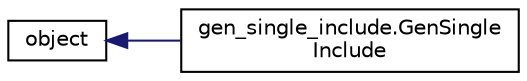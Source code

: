 digraph "Graphical Class Hierarchy"
{
 // INTERACTIVE_SVG=YES
 // LATEX_PDF_SIZE
  edge [fontname="Helvetica",fontsize="10",labelfontname="Helvetica",labelfontsize="10"];
  node [fontname="Helvetica",fontsize="10",shape=record];
  rankdir="LR";
  Node0 [label="object",height=0.2,width=0.4,color="black", fillcolor="white", style="filled",URL="$classobject.html",tooltip=" "];
  Node0 -> Node1 [dir="back",color="midnightblue",fontsize="10",style="solid",fontname="Helvetica"];
  Node1 [label="gen_single_include.GenSingle\lInclude",height=0.2,width=0.4,color="black", fillcolor="white", style="filled",URL="$classgen__single__include_1_1_gen_single_include.html",tooltip=" "];
}
